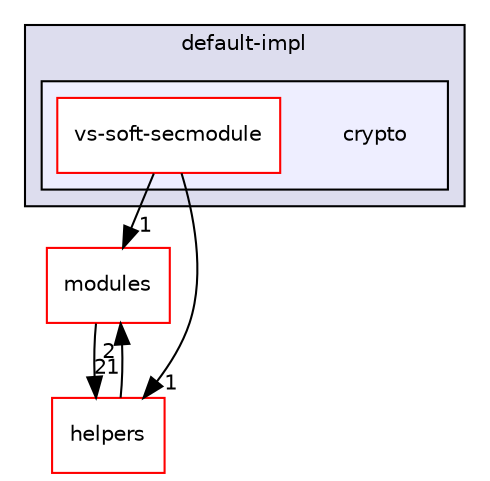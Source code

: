 digraph "crypto" {
  compound=true
  node [ fontsize="10", fontname="Helvetica"];
  edge [ labelfontsize="10", labelfontname="Helvetica"];
  subgraph clusterdir_d563e644c4cb9c27aef16a9fa48c79cd {
    graph [ bgcolor="#ddddee", pencolor="black", label="default-impl" fontname="Helvetica", fontsize="10", URL="dir_d563e644c4cb9c27aef16a9fa48c79cd.html"]
  subgraph clusterdir_6bc17b593281bf8a1c50bec0285f3594 {
    graph [ bgcolor="#eeeeff", pencolor="black", label="" URL="dir_6bc17b593281bf8a1c50bec0285f3594.html"];
    dir_6bc17b593281bf8a1c50bec0285f3594 [shape=plaintext label="crypto"];
    dir_cec9ecbad7f121e4dbab0fed0c8b9a6a [shape=box label="vs-soft-secmodule" color="red" fillcolor="white" style="filled" URL="dir_cec9ecbad7f121e4dbab0fed0c8b9a6a.html"];
  }
  }
  dir_e05d7e2b1ecd646af5bb94391405f3b5 [shape=box label="modules" fillcolor="white" style="filled" color="red" URL="dir_e05d7e2b1ecd646af5bb94391405f3b5.html"];
  dir_861f50189fda057e6c57d1c1130602b3 [shape=box label="helpers" fillcolor="white" style="filled" color="red" URL="dir_861f50189fda057e6c57d1c1130602b3.html"];
  dir_e05d7e2b1ecd646af5bb94391405f3b5->dir_861f50189fda057e6c57d1c1130602b3 [headlabel="21", labeldistance=1.5 headhref="dir_000008_000052.html"];
  dir_861f50189fda057e6c57d1c1130602b3->dir_e05d7e2b1ecd646af5bb94391405f3b5 [headlabel="2", labeldistance=1.5 headhref="dir_000052_000008.html"];
  dir_cec9ecbad7f121e4dbab0fed0c8b9a6a->dir_e05d7e2b1ecd646af5bb94391405f3b5 [headlabel="1", labeldistance=1.5 headhref="dir_000107_000008.html"];
  dir_cec9ecbad7f121e4dbab0fed0c8b9a6a->dir_861f50189fda057e6c57d1c1130602b3 [headlabel="1", labeldistance=1.5 headhref="dir_000107_000052.html"];
}
